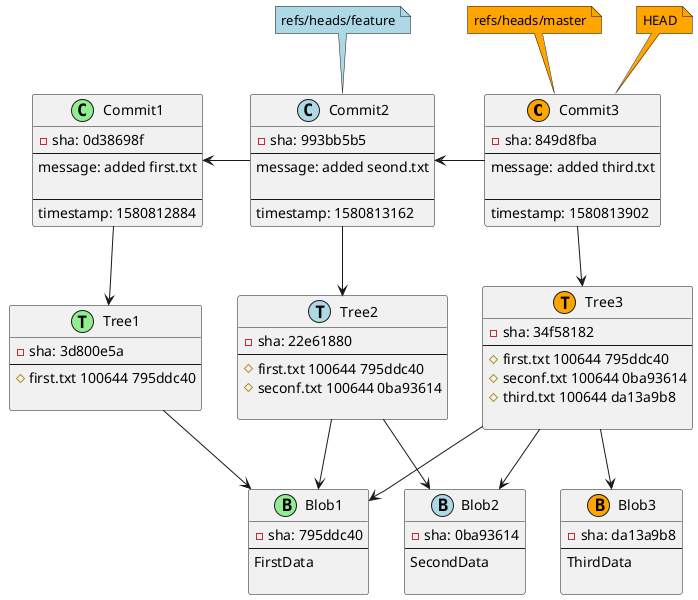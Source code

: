 @startuml

class Commit3 <<(C,orange)>> {
-sha: 849d8fba
--
message: added third.txt

--
timestamp: 1580813902
}
class Commit2 <<(C,lightblue)>> {
-sha: 993bb5b5
--
message: added seond.txt

--
timestamp: 1580813162
}
class Commit1 <<(C,lightgreen)>> {
-sha: 0d38698f
--
message: added first.txt

--
timestamp: 1580812884
}
class Tree3 <<(T,orange)>> {
-sha: 34f58182
--
# first.txt 100644 795ddc40
# seconf.txt 100644 0ba93614
# third.txt 100644 da13a9b8

}
class Tree2 <<(T,lightblue)>> {
-sha: 22e61880
--
# first.txt 100644 795ddc40
# seconf.txt 100644 0ba93614

}
class Tree1 <<(T,lightgreen)>> {
-sha: 3d800e5a
--
# first.txt 100644 795ddc40

}
class Blob3 <<(B,orange)>> {
-sha: da13a9b8
--
ThirdData

}
class Blob1 <<(B,lightgreen)>> {
-sha: 795ddc40
--
FirstData

}
class Blob2 <<(B,lightblue)>> {
-sha: 0ba93614
--
SecondData

}
Commit3 --> Tree3
Commit2 --> Tree2
Commit1 --> Tree1
Tree3 --> Blob1
Tree3 --> Blob2
Tree3 --> Blob3
Tree2 --> Blob1
Tree2 --> Blob2
Tree1 --> Blob1
Commit3 -l-> Commit2
Commit2 -l-> Commit1
note top of Commit3 #orange : HEAD
note top of Commit3 #orange : refs/heads/master
note top of Commit2 #lightblue : refs/heads/feature

@enduml